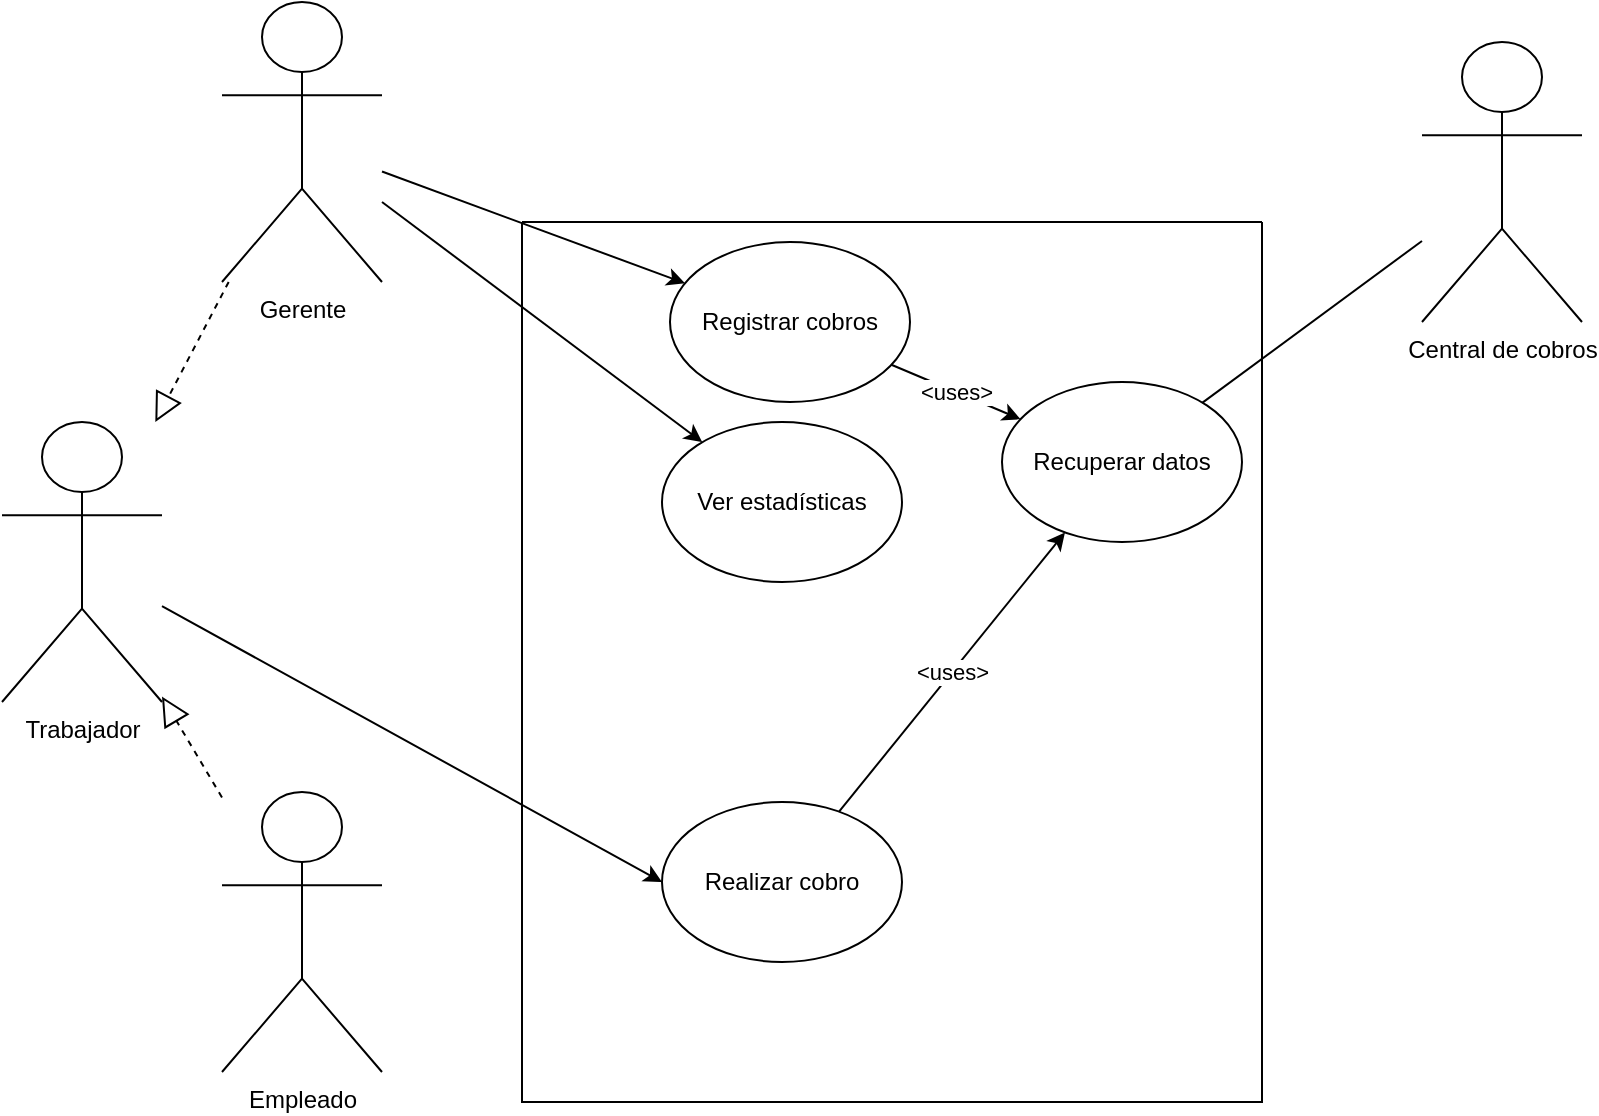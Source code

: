 <mxfile version="20.3.2" type="github">
  <diagram id="LKEenp2rkKKXYcsgk1IQ" name="Página-1">
    <mxGraphModel dx="1653" dy="895" grid="1" gridSize="10" guides="1" tooltips="1" connect="1" arrows="1" fold="1" page="1" pageScale="1" pageWidth="827" pageHeight="1169" math="0" shadow="0">
      <root>
        <mxCell id="0" />
        <mxCell id="1" parent="0" />
        <mxCell id="essxAi90VnEo2RI6qhOE-1" value="" style="swimlane;startSize=0;" vertex="1" parent="1">
          <mxGeometry x="220" y="160" width="370" height="440" as="geometry" />
        </mxCell>
        <mxCell id="essxAi90VnEo2RI6qhOE-7" value="Realizar cobro" style="ellipse;whiteSpace=wrap;html=1;" vertex="1" parent="essxAi90VnEo2RI6qhOE-1">
          <mxGeometry x="70" y="290" width="120" height="80" as="geometry" />
        </mxCell>
        <mxCell id="essxAi90VnEo2RI6qhOE-9" value="Registrar cobros" style="ellipse;whiteSpace=wrap;html=1;" vertex="1" parent="essxAi90VnEo2RI6qhOE-1">
          <mxGeometry x="74" y="10" width="120" height="80" as="geometry" />
        </mxCell>
        <mxCell id="essxAi90VnEo2RI6qhOE-11" value="Ver estadísticas" style="ellipse;whiteSpace=wrap;html=1;" vertex="1" parent="essxAi90VnEo2RI6qhOE-1">
          <mxGeometry x="70" y="100" width="120" height="80" as="geometry" />
        </mxCell>
        <mxCell id="essxAi90VnEo2RI6qhOE-13" value="Recuperar datos" style="ellipse;whiteSpace=wrap;html=1;" vertex="1" parent="essxAi90VnEo2RI6qhOE-1">
          <mxGeometry x="240" y="80" width="120" height="80" as="geometry" />
        </mxCell>
        <mxCell id="essxAi90VnEo2RI6qhOE-21" value="" style="endArrow=classic;html=1;rounded=0;" edge="1" parent="essxAi90VnEo2RI6qhOE-1" source="essxAi90VnEo2RI6qhOE-7" target="essxAi90VnEo2RI6qhOE-13">
          <mxGeometry relative="1" as="geometry">
            <mxPoint x="160" y="170" as="sourcePoint" />
            <mxPoint x="260" y="170" as="targetPoint" />
          </mxGeometry>
        </mxCell>
        <mxCell id="essxAi90VnEo2RI6qhOE-22" value="&amp;lt;uses&amp;gt;" style="edgeLabel;resizable=0;html=1;align=center;verticalAlign=middle;" connectable="0" vertex="1" parent="essxAi90VnEo2RI6qhOE-21">
          <mxGeometry relative="1" as="geometry" />
        </mxCell>
        <mxCell id="essxAi90VnEo2RI6qhOE-23" value="" style="endArrow=classic;html=1;rounded=0;" edge="1" parent="essxAi90VnEo2RI6qhOE-1" source="essxAi90VnEo2RI6qhOE-9" target="essxAi90VnEo2RI6qhOE-13">
          <mxGeometry relative="1" as="geometry">
            <mxPoint x="388.489" y="464.797" as="sourcePoint" />
            <mxPoint x="501.504" y="325.201" as="targetPoint" />
          </mxGeometry>
        </mxCell>
        <mxCell id="essxAi90VnEo2RI6qhOE-24" value="&amp;lt;uses&amp;gt;" style="edgeLabel;resizable=0;html=1;align=center;verticalAlign=middle;" connectable="0" vertex="1" parent="essxAi90VnEo2RI6qhOE-23">
          <mxGeometry relative="1" as="geometry" />
        </mxCell>
        <mxCell id="essxAi90VnEo2RI6qhOE-2" value="Empleado" style="shape=umlActor;verticalLabelPosition=bottom;verticalAlign=top;html=1;outlineConnect=0;" vertex="1" parent="1">
          <mxGeometry x="70" y="445" width="80" height="140" as="geometry" />
        </mxCell>
        <mxCell id="essxAi90VnEo2RI6qhOE-3" value="Trabajador" style="shape=umlActor;verticalLabelPosition=bottom;verticalAlign=top;html=1;outlineConnect=0;" vertex="1" parent="1">
          <mxGeometry x="-40" y="260" width="80" height="140" as="geometry" />
        </mxCell>
        <mxCell id="essxAi90VnEo2RI6qhOE-4" value="Gerente" style="shape=umlActor;verticalLabelPosition=bottom;verticalAlign=top;html=1;outlineConnect=0;" vertex="1" parent="1">
          <mxGeometry x="70" y="50" width="80" height="140" as="geometry" />
        </mxCell>
        <mxCell id="essxAi90VnEo2RI6qhOE-5" value="" style="endArrow=block;dashed=1;endFill=0;endSize=12;html=1;rounded=0;" edge="1" parent="1" source="essxAi90VnEo2RI6qhOE-2" target="essxAi90VnEo2RI6qhOE-3">
          <mxGeometry width="160" relative="1" as="geometry">
            <mxPoint x="330" y="390" as="sourcePoint" />
            <mxPoint x="490" y="390" as="targetPoint" />
          </mxGeometry>
        </mxCell>
        <mxCell id="essxAi90VnEo2RI6qhOE-6" value="" style="endArrow=block;dashed=1;endFill=0;endSize=12;html=1;rounded=0;" edge="1" parent="1" source="essxAi90VnEo2RI6qhOE-4" target="essxAi90VnEo2RI6qhOE-3">
          <mxGeometry width="160" relative="1" as="geometry">
            <mxPoint x="80" y="457.727" as="sourcePoint" />
            <mxPoint x="50" y="407.273" as="targetPoint" />
          </mxGeometry>
        </mxCell>
        <mxCell id="essxAi90VnEo2RI6qhOE-8" value="" style="endArrow=classic;html=1;rounded=0;entryX=0;entryY=0.5;entryDx=0;entryDy=0;" edge="1" parent="1" source="essxAi90VnEo2RI6qhOE-3" target="essxAi90VnEo2RI6qhOE-7">
          <mxGeometry width="50" height="50" relative="1" as="geometry">
            <mxPoint x="390" y="420" as="sourcePoint" />
            <mxPoint x="440" y="370" as="targetPoint" />
          </mxGeometry>
        </mxCell>
        <mxCell id="essxAi90VnEo2RI6qhOE-10" value="" style="endArrow=classic;html=1;rounded=0;" edge="1" parent="1" source="essxAi90VnEo2RI6qhOE-4" target="essxAi90VnEo2RI6qhOE-9">
          <mxGeometry width="50" height="50" relative="1" as="geometry">
            <mxPoint x="50" y="337.279" as="sourcePoint" />
            <mxPoint x="304" y="320" as="targetPoint" />
          </mxGeometry>
        </mxCell>
        <mxCell id="essxAi90VnEo2RI6qhOE-12" value="" style="endArrow=classic;html=1;rounded=0;" edge="1" parent="1" source="essxAi90VnEo2RI6qhOE-4" target="essxAi90VnEo2RI6qhOE-11">
          <mxGeometry width="50" height="50" relative="1" as="geometry">
            <mxPoint x="160" y="144.754" as="sourcePoint" />
            <mxPoint x="311.5" y="200.635" as="targetPoint" />
          </mxGeometry>
        </mxCell>
        <mxCell id="essxAi90VnEo2RI6qhOE-14" value="Central de cobros" style="shape=umlActor;verticalLabelPosition=bottom;verticalAlign=top;html=1;outlineConnect=0;" vertex="1" parent="1">
          <mxGeometry x="670" y="70" width="80" height="140" as="geometry" />
        </mxCell>
        <mxCell id="essxAi90VnEo2RI6qhOE-15" value="" style="endArrow=none;html=1;rounded=0;" edge="1" parent="1" source="essxAi90VnEo2RI6qhOE-13" target="essxAi90VnEo2RI6qhOE-14">
          <mxGeometry width="50" height="50" relative="1" as="geometry">
            <mxPoint x="390" y="420" as="sourcePoint" />
            <mxPoint x="440" y="370" as="targetPoint" />
          </mxGeometry>
        </mxCell>
      </root>
    </mxGraphModel>
  </diagram>
</mxfile>
